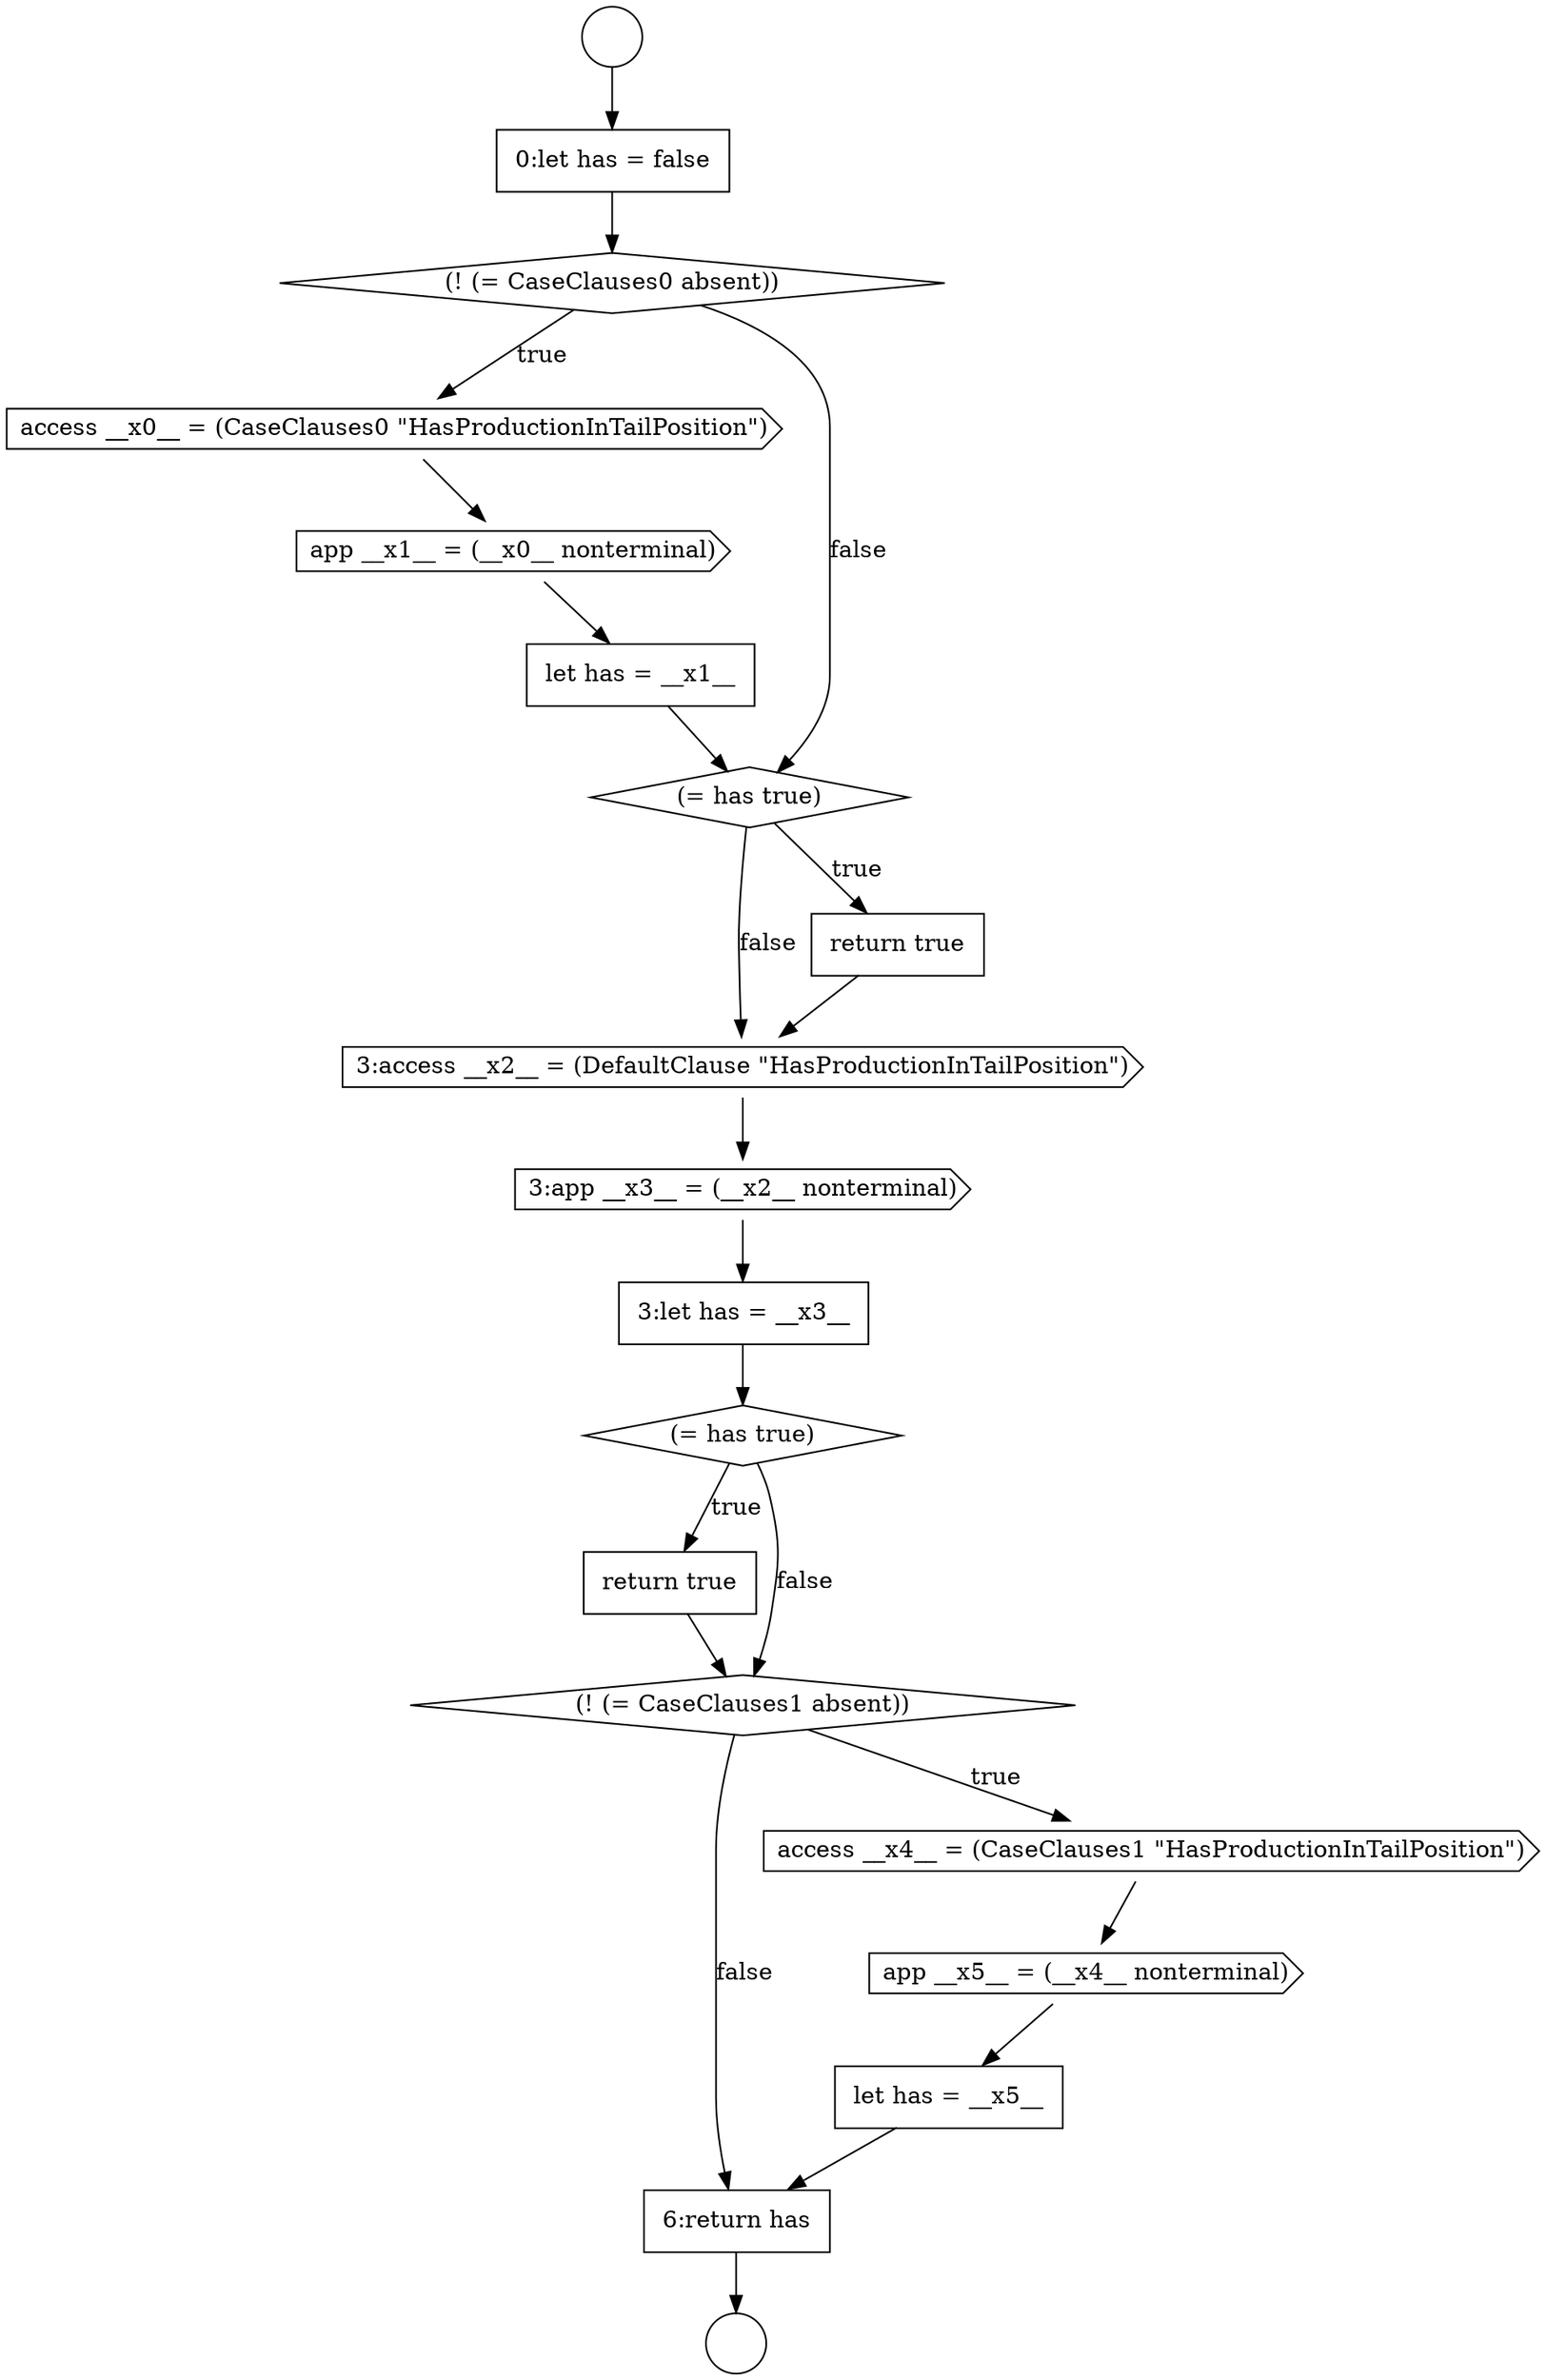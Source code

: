 digraph {
  node8960 [shape=cds, label=<<font color="black">3:app __x3__ = (__x2__ nonterminal)</font>> color="black" fillcolor="white" style=filled]
  node8963 [shape=none, margin=0, label=<<font color="black">
    <table border="0" cellborder="1" cellspacing="0" cellpadding="10">
      <tr><td align="left">return true</td></tr>
    </table>
  </font>> color="black" fillcolor="white" style=filled]
  node8956 [shape=none, margin=0, label=<<font color="black">
    <table border="0" cellborder="1" cellspacing="0" cellpadding="10">
      <tr><td align="left">let has = __x1__</td></tr>
    </table>
  </font>> color="black" fillcolor="white" style=filled]
  node8959 [shape=cds, label=<<font color="black">3:access __x2__ = (DefaultClause &quot;HasProductionInTailPosition&quot;)</font>> color="black" fillcolor="white" style=filled]
  node8964 [shape=diamond, label=<<font color="black">(! (= CaseClauses1 absent))</font>> color="black" fillcolor="white" style=filled]
  node8955 [shape=cds, label=<<font color="black">app __x1__ = (__x0__ nonterminal)</font>> color="black" fillcolor="white" style=filled]
  node8958 [shape=none, margin=0, label=<<font color="black">
    <table border="0" cellborder="1" cellspacing="0" cellpadding="10">
      <tr><td align="left">return true</td></tr>
    </table>
  </font>> color="black" fillcolor="white" style=filled]
  node8953 [shape=diamond, label=<<font color="black">(! (= CaseClauses0 absent))</font>> color="black" fillcolor="white" style=filled]
  node8967 [shape=none, margin=0, label=<<font color="black">
    <table border="0" cellborder="1" cellspacing="0" cellpadding="10">
      <tr><td align="left">let has = __x5__</td></tr>
    </table>
  </font>> color="black" fillcolor="white" style=filled]
  node8951 [shape=circle label=" " color="black" fillcolor="white" style=filled]
  node8968 [shape=none, margin=0, label=<<font color="black">
    <table border="0" cellborder="1" cellspacing="0" cellpadding="10">
      <tr><td align="left">6:return has</td></tr>
    </table>
  </font>> color="black" fillcolor="white" style=filled]
  node8952 [shape=none, margin=0, label=<<font color="black">
    <table border="0" cellborder="1" cellspacing="0" cellpadding="10">
      <tr><td align="left">0:let has = false</td></tr>
    </table>
  </font>> color="black" fillcolor="white" style=filled]
  node8954 [shape=cds, label=<<font color="black">access __x0__ = (CaseClauses0 &quot;HasProductionInTailPosition&quot;)</font>> color="black" fillcolor="white" style=filled]
  node8965 [shape=cds, label=<<font color="black">access __x4__ = (CaseClauses1 &quot;HasProductionInTailPosition&quot;)</font>> color="black" fillcolor="white" style=filled]
  node8962 [shape=diamond, label=<<font color="black">(= has true)</font>> color="black" fillcolor="white" style=filled]
  node8957 [shape=diamond, label=<<font color="black">(= has true)</font>> color="black" fillcolor="white" style=filled]
  node8950 [shape=circle label=" " color="black" fillcolor="white" style=filled]
  node8966 [shape=cds, label=<<font color="black">app __x5__ = (__x4__ nonterminal)</font>> color="black" fillcolor="white" style=filled]
  node8961 [shape=none, margin=0, label=<<font color="black">
    <table border="0" cellborder="1" cellspacing="0" cellpadding="10">
      <tr><td align="left">3:let has = __x3__</td></tr>
    </table>
  </font>> color="black" fillcolor="white" style=filled]
  node8950 -> node8952 [ color="black"]
  node8959 -> node8960 [ color="black"]
  node8966 -> node8967 [ color="black"]
  node8954 -> node8955 [ color="black"]
  node8960 -> node8961 [ color="black"]
  node8968 -> node8951 [ color="black"]
  node8965 -> node8966 [ color="black"]
  node8967 -> node8968 [ color="black"]
  node8952 -> node8953 [ color="black"]
  node8953 -> node8954 [label=<<font color="black">true</font>> color="black"]
  node8953 -> node8957 [label=<<font color="black">false</font>> color="black"]
  node8961 -> node8962 [ color="black"]
  node8964 -> node8965 [label=<<font color="black">true</font>> color="black"]
  node8964 -> node8968 [label=<<font color="black">false</font>> color="black"]
  node8962 -> node8963 [label=<<font color="black">true</font>> color="black"]
  node8962 -> node8964 [label=<<font color="black">false</font>> color="black"]
  node8955 -> node8956 [ color="black"]
  node8957 -> node8958 [label=<<font color="black">true</font>> color="black"]
  node8957 -> node8959 [label=<<font color="black">false</font>> color="black"]
  node8956 -> node8957 [ color="black"]
  node8958 -> node8959 [ color="black"]
  node8963 -> node8964 [ color="black"]
}
